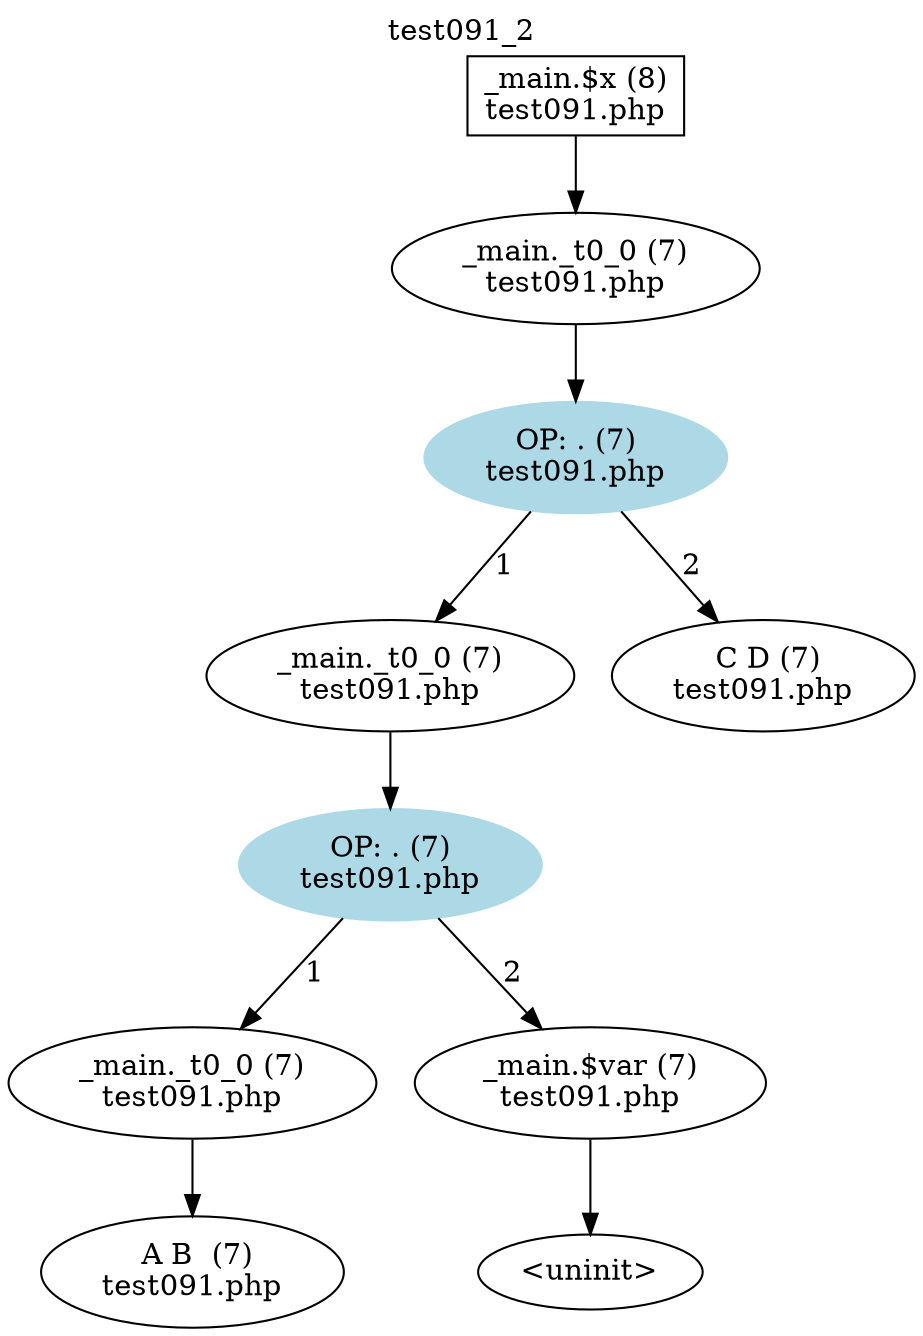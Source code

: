 digraph cfg {
  label="test091_2";
  labelloc=t;
  n1 [shape=box, label="_main.$x (8)\ntest091.php"];
  n2 [shape=ellipse, label="_main._t0_0 (7)\ntest091.php"];
  n3 [shape=ellipse, label="OP: . (7)\ntest091.php",style=filled,color=lightblue];
  n4 [shape=ellipse, label="_main._t0_0 (7)\ntest091.php"];
  n5 [shape=ellipse, label=" C D (7)\ntest091.php"];
  n6 [shape=ellipse, label="OP: . (7)\ntest091.php",style=filled,color=lightblue];
  n7 [shape=ellipse, label="_main._t0_0 (7)\ntest091.php"];
  n8 [shape=ellipse, label="_main.$var (7)\ntest091.php"];
  n9 [shape=ellipse, label=" A B  (7)\ntest091.php"];
  n10 [shape=ellipse, label="<uninit>"];
  n1 -> n2;
  n2 -> n3;
  n3 -> n4[label="1"];
  n3 -> n5[label="2"];
  n4 -> n6;
  n6 -> n7[label="1"];
  n6 -> n8[label="2"];
  n7 -> n9;
  n8 -> n10;
}

